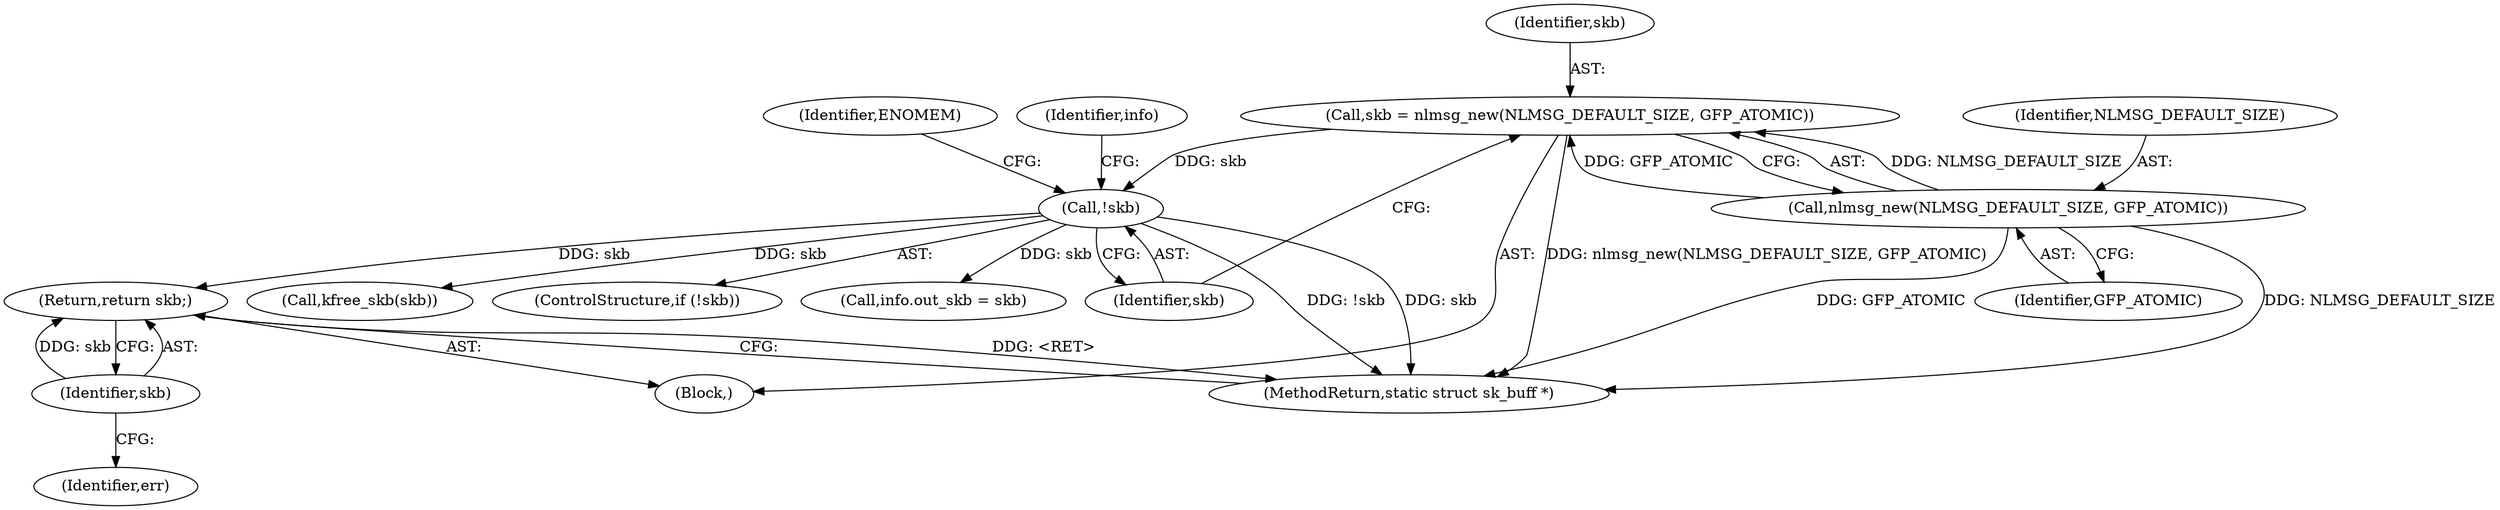 digraph "0_linux_864745d291b5ba80ea0bd0edcbe67273de368836@pointer" {
"1000155" [label="(Return,return skb;)"];
"1000156" [label="(Identifier,skb)"];
"1000114" [label="(Call,!skb)"];
"1000108" [label="(Call,skb = nlmsg_new(NLMSG_DEFAULT_SIZE, GFP_ATOMIC))"];
"1000110" [label="(Call,nlmsg_new(NLMSG_DEFAULT_SIZE, GFP_ATOMIC))"];
"1000104" [label="(Block,)"];
"1000109" [label="(Identifier,skb)"];
"1000110" [label="(Call,nlmsg_new(NLMSG_DEFAULT_SIZE, GFP_ATOMIC))"];
"1000150" [label="(Call,kfree_skb(skb))"];
"1000112" [label="(Identifier,GFP_ATOMIC)"];
"1000111" [label="(Identifier,NLMSG_DEFAULT_SIZE)"];
"1000113" [label="(ControlStructure,if (!skb))"];
"1000119" [label="(Identifier,ENOMEM)"];
"1000125" [label="(Call,info.out_skb = skb)"];
"1000156" [label="(Identifier,skb)"];
"1000148" [label="(Identifier,err)"];
"1000157" [label="(MethodReturn,static struct sk_buff *)"];
"1000114" [label="(Call,!skb)"];
"1000108" [label="(Call,skb = nlmsg_new(NLMSG_DEFAULT_SIZE, GFP_ATOMIC))"];
"1000122" [label="(Identifier,info)"];
"1000115" [label="(Identifier,skb)"];
"1000155" [label="(Return,return skb;)"];
"1000155" -> "1000104"  [label="AST: "];
"1000155" -> "1000156"  [label="CFG: "];
"1000156" -> "1000155"  [label="AST: "];
"1000157" -> "1000155"  [label="CFG: "];
"1000155" -> "1000157"  [label="DDG: <RET>"];
"1000156" -> "1000155"  [label="DDG: skb"];
"1000114" -> "1000155"  [label="DDG: skb"];
"1000156" -> "1000148"  [label="CFG: "];
"1000114" -> "1000113"  [label="AST: "];
"1000114" -> "1000115"  [label="CFG: "];
"1000115" -> "1000114"  [label="AST: "];
"1000119" -> "1000114"  [label="CFG: "];
"1000122" -> "1000114"  [label="CFG: "];
"1000114" -> "1000157"  [label="DDG: !skb"];
"1000114" -> "1000157"  [label="DDG: skb"];
"1000108" -> "1000114"  [label="DDG: skb"];
"1000114" -> "1000125"  [label="DDG: skb"];
"1000114" -> "1000150"  [label="DDG: skb"];
"1000108" -> "1000104"  [label="AST: "];
"1000108" -> "1000110"  [label="CFG: "];
"1000109" -> "1000108"  [label="AST: "];
"1000110" -> "1000108"  [label="AST: "];
"1000115" -> "1000108"  [label="CFG: "];
"1000108" -> "1000157"  [label="DDG: nlmsg_new(NLMSG_DEFAULT_SIZE, GFP_ATOMIC)"];
"1000110" -> "1000108"  [label="DDG: NLMSG_DEFAULT_SIZE"];
"1000110" -> "1000108"  [label="DDG: GFP_ATOMIC"];
"1000110" -> "1000112"  [label="CFG: "];
"1000111" -> "1000110"  [label="AST: "];
"1000112" -> "1000110"  [label="AST: "];
"1000110" -> "1000157"  [label="DDG: NLMSG_DEFAULT_SIZE"];
"1000110" -> "1000157"  [label="DDG: GFP_ATOMIC"];
}
